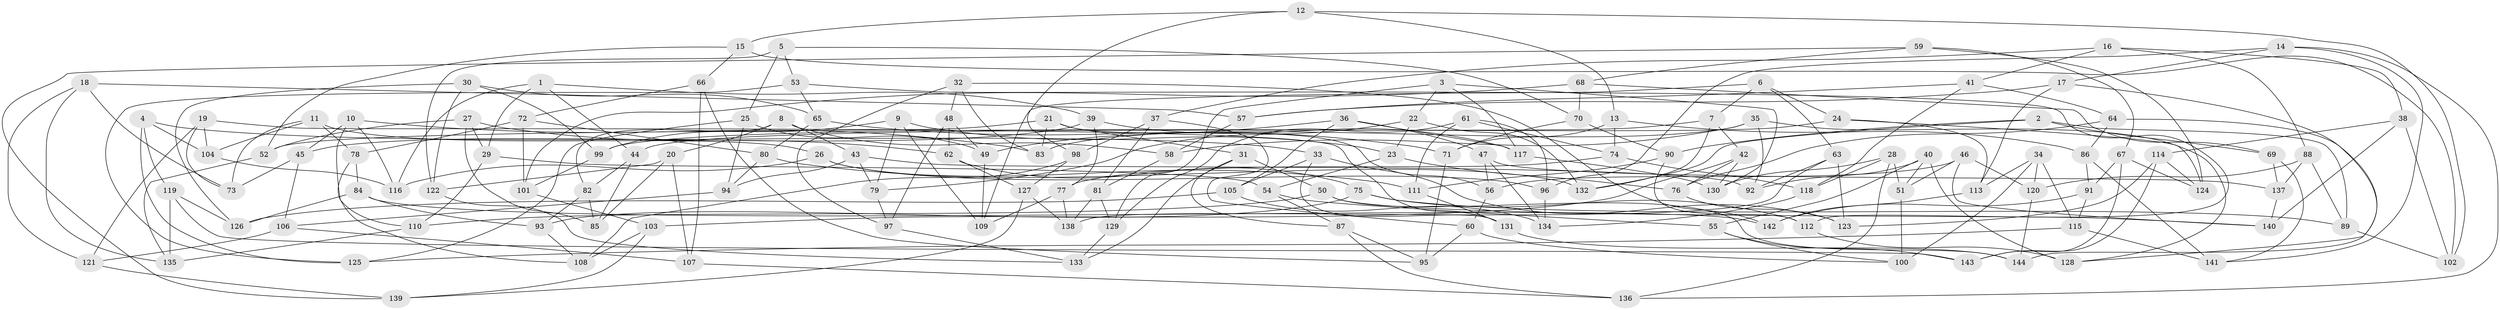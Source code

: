 // Generated by graph-tools (version 1.1) at 2025/16/03/09/25 04:16:29]
// undirected, 144 vertices, 288 edges
graph export_dot {
graph [start="1"]
  node [color=gray90,style=filled];
  1;
  2;
  3;
  4;
  5;
  6;
  7;
  8;
  9;
  10;
  11;
  12;
  13;
  14;
  15;
  16;
  17;
  18;
  19;
  20;
  21;
  22;
  23;
  24;
  25;
  26;
  27;
  28;
  29;
  30;
  31;
  32;
  33;
  34;
  35;
  36;
  37;
  38;
  39;
  40;
  41;
  42;
  43;
  44;
  45;
  46;
  47;
  48;
  49;
  50;
  51;
  52;
  53;
  54;
  55;
  56;
  57;
  58;
  59;
  60;
  61;
  62;
  63;
  64;
  65;
  66;
  67;
  68;
  69;
  70;
  71;
  72;
  73;
  74;
  75;
  76;
  77;
  78;
  79;
  80;
  81;
  82;
  83;
  84;
  85;
  86;
  87;
  88;
  89;
  90;
  91;
  92;
  93;
  94;
  95;
  96;
  97;
  98;
  99;
  100;
  101;
  102;
  103;
  104;
  105;
  106;
  107;
  108;
  109;
  110;
  111;
  112;
  113;
  114;
  115;
  116;
  117;
  118;
  119;
  120;
  121;
  122;
  123;
  124;
  125;
  126;
  127;
  128;
  129;
  130;
  131;
  132;
  133;
  134;
  135;
  136;
  137;
  138;
  139;
  140;
  141;
  142;
  143;
  144;
  1 -- 39;
  1 -- 44;
  1 -- 29;
  1 -- 116;
  2 -- 69;
  2 -- 90;
  2 -- 132;
  2 -- 89;
  3 -- 117;
  3 -- 22;
  3 -- 130;
  3 -- 129;
  4 -- 104;
  4 -- 33;
  4 -- 119;
  4 -- 125;
  5 -- 70;
  5 -- 53;
  5 -- 122;
  5 -- 25;
  6 -- 63;
  6 -- 7;
  6 -- 24;
  6 -- 109;
  7 -- 132;
  7 -- 42;
  7 -- 44;
  8 -- 20;
  8 -- 82;
  8 -- 43;
  8 -- 58;
  9 -- 109;
  9 -- 99;
  9 -- 79;
  9 -- 23;
  10 -- 45;
  10 -- 116;
  10 -- 110;
  10 -- 83;
  11 -- 104;
  11 -- 78;
  11 -- 73;
  11 -- 26;
  12 -- 98;
  12 -- 15;
  12 -- 102;
  12 -- 13;
  13 -- 86;
  13 -- 74;
  13 -- 71;
  14 -- 96;
  14 -- 141;
  14 -- 136;
  14 -- 17;
  15 -- 102;
  15 -- 52;
  15 -- 66;
  16 -- 37;
  16 -- 41;
  16 -- 88;
  16 -- 38;
  17 -- 57;
  17 -- 144;
  17 -- 113;
  18 -- 73;
  18 -- 121;
  18 -- 135;
  18 -- 57;
  19 -- 121;
  19 -- 104;
  19 -- 131;
  19 -- 73;
  20 -- 107;
  20 -- 85;
  20 -- 122;
  21 -- 56;
  21 -- 83;
  21 -- 52;
  21 -- 31;
  22 -- 79;
  22 -- 23;
  22 -- 132;
  23 -- 76;
  23 -- 54;
  24 -- 99;
  24 -- 113;
  24 -- 124;
  25 -- 125;
  25 -- 49;
  25 -- 94;
  26 -- 116;
  26 -- 132;
  26 -- 96;
  27 -- 85;
  27 -- 62;
  27 -- 52;
  27 -- 29;
  28 -- 136;
  28 -- 130;
  28 -- 51;
  28 -- 118;
  29 -- 110;
  29 -- 54;
  30 -- 122;
  30 -- 126;
  30 -- 99;
  30 -- 65;
  31 -- 133;
  31 -- 87;
  31 -- 50;
  32 -- 83;
  32 -- 142;
  32 -- 97;
  32 -- 48;
  33 -- 105;
  33 -- 123;
  33 -- 131;
  34 -- 100;
  34 -- 113;
  34 -- 120;
  34 -- 115;
  35 -- 58;
  35 -- 92;
  35 -- 128;
  35 -- 83;
  36 -- 105;
  36 -- 117;
  36 -- 47;
  36 -- 49;
  37 -- 60;
  37 -- 81;
  37 -- 98;
  38 -- 140;
  38 -- 114;
  38 -- 102;
  39 -- 117;
  39 -- 45;
  39 -- 77;
  40 -- 51;
  40 -- 128;
  40 -- 92;
  40 -- 55;
  41 -- 64;
  41 -- 118;
  41 -- 57;
  42 -- 130;
  42 -- 76;
  42 -- 103;
  43 -- 79;
  43 -- 92;
  43 -- 94;
  44 -- 85;
  44 -- 82;
  45 -- 73;
  45 -- 106;
  46 -- 120;
  46 -- 140;
  46 -- 56;
  46 -- 51;
  47 -- 134;
  47 -- 56;
  47 -- 137;
  48 -- 62;
  48 -- 97;
  48 -- 49;
  49 -- 109;
  50 -- 144;
  50 -- 140;
  50 -- 110;
  51 -- 100;
  52 -- 135;
  53 -- 112;
  53 -- 65;
  53 -- 125;
  54 -- 87;
  54 -- 55;
  55 -- 100;
  55 -- 143;
  56 -- 60;
  57 -- 58;
  58 -- 81;
  59 -- 124;
  59 -- 68;
  59 -- 139;
  59 -- 67;
  60 -- 100;
  60 -- 95;
  61 -- 111;
  61 -- 129;
  61 -- 96;
  61 -- 74;
  62 -- 127;
  62 -- 75;
  63 -- 92;
  63 -- 138;
  63 -- 123;
  64 -- 76;
  64 -- 128;
  64 -- 86;
  65 -- 80;
  65 -- 71;
  66 -- 72;
  66 -- 95;
  66 -- 107;
  67 -- 91;
  67 -- 124;
  67 -- 143;
  68 -- 69;
  68 -- 101;
  68 -- 70;
  69 -- 141;
  69 -- 137;
  70 -- 71;
  70 -- 90;
  71 -- 95;
  72 -- 101;
  72 -- 80;
  72 -- 78;
  74 -- 77;
  74 -- 118;
  75 -- 93;
  75 -- 112;
  75 -- 89;
  76 -- 123;
  77 -- 109;
  77 -- 138;
  78 -- 108;
  78 -- 84;
  79 -- 97;
  80 -- 111;
  80 -- 94;
  81 -- 138;
  81 -- 129;
  82 -- 85;
  82 -- 93;
  84 -- 93;
  84 -- 142;
  84 -- 126;
  86 -- 91;
  86 -- 141;
  87 -- 136;
  87 -- 95;
  88 -- 120;
  88 -- 89;
  88 -- 137;
  89 -- 102;
  90 -- 111;
  90 -- 112;
  91 -- 115;
  91 -- 142;
  93 -- 108;
  94 -- 106;
  96 -- 134;
  97 -- 133;
  98 -- 108;
  98 -- 127;
  99 -- 101;
  101 -- 103;
  103 -- 139;
  103 -- 108;
  104 -- 116;
  105 -- 126;
  105 -- 134;
  106 -- 121;
  106 -- 107;
  107 -- 136;
  110 -- 135;
  111 -- 131;
  112 -- 128;
  113 -- 142;
  114 -- 143;
  114 -- 124;
  114 -- 123;
  115 -- 141;
  115 -- 125;
  117 -- 130;
  118 -- 134;
  119 -- 126;
  119 -- 135;
  119 -- 143;
  120 -- 144;
  121 -- 139;
  122 -- 133;
  127 -- 138;
  127 -- 139;
  129 -- 133;
  131 -- 144;
  137 -- 140;
}
